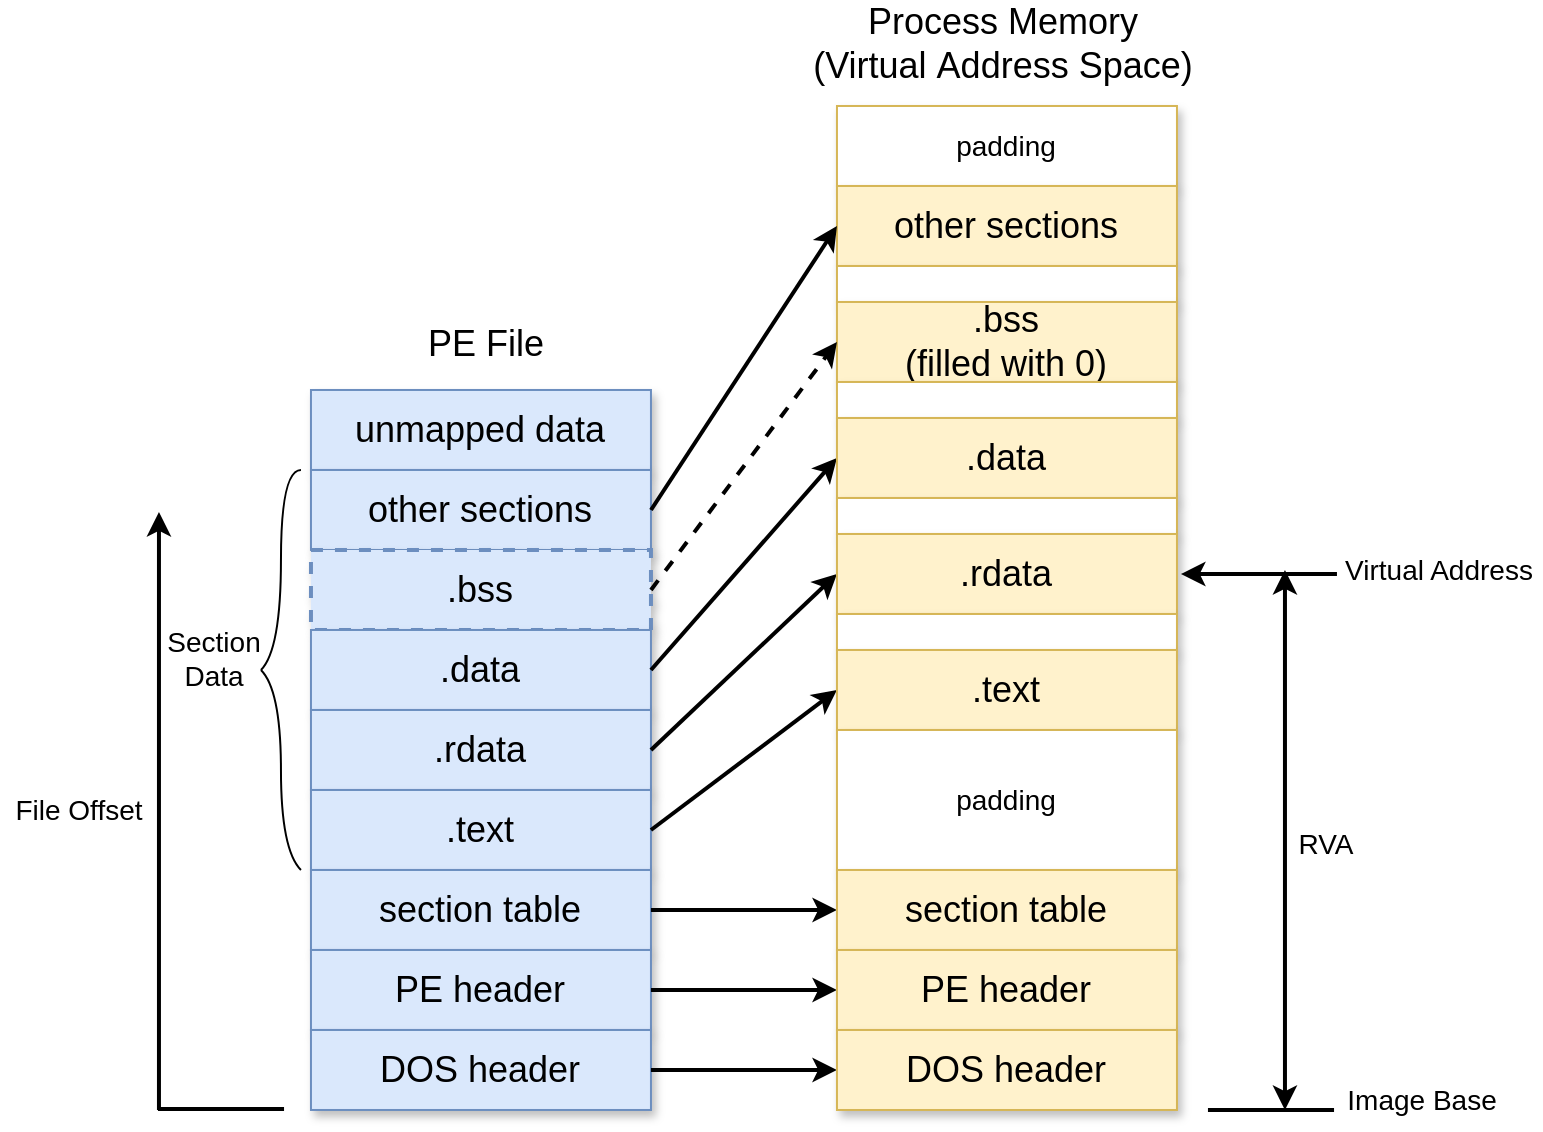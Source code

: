 <mxfile version="17.4.2" type="device"><diagram id="PbrVUaqXcCx8RJ7HCd8X" name="P1"><mxGraphModel dx="1024" dy="636" grid="1" gridSize="9.842" guides="1" tooltips="1" connect="1" arrows="1" fold="1" page="1" pageScale="1" pageWidth="1169" pageHeight="827" background="#ffffff" math="0" shadow="0"><root><mxCell id="0"/><mxCell id="1" parent="0"/><mxCell id="35zQQafEEKsDv09KQR0X-1" value="padding" style="whiteSpace=wrap;html=1;shadow=1;fontSize=14;fillColor=#FFFFFF;strokeColor=#d6b656;fontColor=#000000;" parent="1" vertex="1"><mxGeometry x="575.48" y="103.99" width="170" height="40" as="geometry"/></mxCell><mxCell id="35zQQafEEKsDv09KQR0X-2" value="other sections" style="whiteSpace=wrap;html=1;shadow=1;fontSize=18;fillColor=#fff2cc;strokeColor=#d6b656;fontColor=#000000;" parent="1" vertex="1"><mxGeometry x="575.48" y="143.99" width="170" height="40" as="geometry"/></mxCell><mxCell id="35zQQafEEKsDv09KQR0X-3" value="" style="group;fontColor=#000000;" parent="1" vertex="1" connectable="0"><mxGeometry x="575.48" y="183.99" width="170" height="58" as="geometry"/></mxCell><mxCell id="35zQQafEEKsDv09KQR0X-4" value="" style="whiteSpace=wrap;html=1;shadow=1;fontSize=14;fillColor=#FFFFFF;strokeColor=#d6b656;" parent="35zQQafEEKsDv09KQR0X-3" vertex="1"><mxGeometry width="170" height="18" as="geometry"/></mxCell><mxCell id="35zQQafEEKsDv09KQR0X-5" value=".bss&lt;br style=&quot;font-size: 18px;&quot;&gt;(filled with 0)" style="whiteSpace=wrap;html=1;shadow=1;fontSize=18;fillColor=#fff2cc;strokeColor=#d6b656;fontColor=#000000;" parent="35zQQafEEKsDv09KQR0X-3" vertex="1"><mxGeometry y="18" width="170" height="40" as="geometry"/></mxCell><mxCell id="35zQQafEEKsDv09KQR0X-6" value="unmapped data" style="whiteSpace=wrap;html=1;shadow=1;fontSize=18;fillColor=#dae8fc;strokeColor=#6c8ebf;fontColor=#000000;" parent="1" vertex="1"><mxGeometry x="312.48" y="245.99" width="170" height="40" as="geometry"/></mxCell><mxCell id="35zQQafEEKsDv09KQR0X-7" value="other sections" style="whiteSpace=wrap;html=1;shadow=1;fontSize=18;fillColor=#dae8fc;strokeColor=#6c8ebf;fontColor=#000000;" parent="1" vertex="1"><mxGeometry x="312.48" y="285.99" width="170" height="40" as="geometry"/></mxCell><mxCell id="35zQQafEEKsDv09KQR0X-8" value=".bss" style="whiteSpace=wrap;html=1;shadow=1;fontSize=18;fillColor=#dae8fc;strokeColor=#6c8ebf;dashed=1;strokeWidth=2;fontColor=#000000;sketch=0;" parent="1" vertex="1"><mxGeometry x="312.48" y="325.99" width="170" height="40" as="geometry"/></mxCell><mxCell id="35zQQafEEKsDv09KQR0X-9" value=".data" style="whiteSpace=wrap;html=1;shadow=1;fontSize=18;fillColor=#dae8fc;strokeColor=#6c8ebf;strokeWidth=1;fontColor=#000000;" parent="1" vertex="1"><mxGeometry x="312.48" y="365.99" width="170" height="40" as="geometry"/></mxCell><mxCell id="35zQQafEEKsDv09KQR0X-10" value=".rdata" style="whiteSpace=wrap;html=1;shadow=1;fontSize=18;fillColor=#dae8fc;strokeColor=#6c8ebf;strokeWidth=1;fontColor=#000000;" parent="1" vertex="1"><mxGeometry x="312.48" y="405.99" width="170" height="40" as="geometry"/></mxCell><mxCell id="35zQQafEEKsDv09KQR0X-11" value=".text" style="whiteSpace=wrap;html=1;shadow=1;fontSize=18;fillColor=#dae8fc;strokeColor=#6c8ebf;fontColor=#000000;" parent="1" vertex="1"><mxGeometry x="312.48" y="445.99" width="170" height="40" as="geometry"/></mxCell><mxCell id="35zQQafEEKsDv09KQR0X-12" value="section table" style="whiteSpace=wrap;html=1;shadow=1;fontSize=18;fillColor=#dae8fc;strokeColor=#6c8ebf;fontColor=#000000;" parent="1" vertex="1"><mxGeometry x="312.48" y="485.99" width="170" height="40" as="geometry"/></mxCell><mxCell id="35zQQafEEKsDv09KQR0X-13" value="PE header" style="whiteSpace=wrap;html=1;shadow=1;fontSize=18;fillColor=#dae8fc;strokeColor=#6c8ebf;fontColor=#000000;" parent="1" vertex="1"><mxGeometry x="312.48" y="525.99" width="170" height="40" as="geometry"/></mxCell><mxCell id="35zQQafEEKsDv09KQR0X-14" value="DOS header" style="whiteSpace=wrap;html=1;shadow=1;fontSize=18;fillColor=#dae8fc;strokeColor=#6c8ebf;fontColor=#000000;" parent="1" vertex="1"><mxGeometry x="312.48" y="565.99" width="170" height="40" as="geometry"/></mxCell><mxCell id="35zQQafEEKsDv09KQR0X-15" value="" style="endArrow=none;html=1;entryX=0.012;entryY=0.975;entryDx=0;entryDy=0;entryPerimeter=0;strokeWidth=2;fontColor=#000000;strokeColor=#000000;" parent="1" edge="1"><mxGeometry width="50" height="50" relative="1" as="geometry"><mxPoint x="235.98" y="605.49" as="sourcePoint"/><mxPoint x="299.02" y="605.49" as="targetPoint"/></mxGeometry></mxCell><mxCell id="35zQQafEEKsDv09KQR0X-16" value="" style="curved=1;endArrow=none;html=1;strokeWidth=1;endFill=0;strokeColor=#000000;" parent="1" edge="1"><mxGeometry width="50" height="50" relative="1" as="geometry"><mxPoint x="287.48" y="385.99" as="sourcePoint"/><mxPoint x="307.48" y="285.99" as="targetPoint"/><Array as="points"><mxPoint x="297.48" y="375.99"/><mxPoint x="297.48" y="285.99"/></Array></mxGeometry></mxCell><mxCell id="35zQQafEEKsDv09KQR0X-17" value="" style="curved=1;endArrow=none;html=1;strokeWidth=1;endFill=0;strokeColor=#000000;" parent="1" edge="1"><mxGeometry width="50" height="50" relative="1" as="geometry"><mxPoint x="287.48" y="385.99" as="sourcePoint"/><mxPoint x="307.48" y="485.99" as="targetPoint"/><Array as="points"><mxPoint x="297.48" y="395.99"/><mxPoint x="297.48" y="475.99"/></Array></mxGeometry></mxCell><mxCell id="35zQQafEEKsDv09KQR0X-18" value="Section Data" style="text;html=1;strokeColor=none;fillColor=none;align=center;verticalAlign=middle;whiteSpace=wrap;rounded=0;dashed=1;fontSize=14;fontColor=#000000;" parent="1" vertex="1"><mxGeometry x="244.48" y="369.99" width="40" height="20" as="geometry"/></mxCell><mxCell id="35zQQafEEKsDv09KQR0X-19" value="" style="endArrow=classic;html=1;strokeWidth=2;fontColor=#000000;fillColor=#0050ef;strokeColor=#000000;" parent="1" edge="1"><mxGeometry width="50" height="50" relative="1" as="geometry"><mxPoint x="236.48" y="605.99" as="sourcePoint"/><mxPoint x="236.48" y="306.99" as="targetPoint"/></mxGeometry></mxCell><mxCell id="35zQQafEEKsDv09KQR0X-20" value="File Offset" style="text;html=1;strokeColor=none;fillColor=none;align=center;verticalAlign=middle;whiteSpace=wrap;rounded=0;dashed=1;fontSize=14;fontColor=#000000;" parent="1" vertex="1"><mxGeometry x="157.48" y="445.99" width="79" height="20" as="geometry"/></mxCell><mxCell id="35zQQafEEKsDv09KQR0X-21" value="" style="endArrow=classic;html=1;strokeWidth=2;exitX=1;exitY=0.5;exitDx=0;exitDy=0;entryX=0;entryY=0.5;entryDx=0;entryDy=0;strokeColor=#000000;" parent="1" source="35zQQafEEKsDv09KQR0X-14" target="35zQQafEEKsDv09KQR0X-46" edge="1"><mxGeometry width="50" height="50" relative="1" as="geometry"><mxPoint x="425.48" y="635.99" as="sourcePoint"/><mxPoint x="565.48" y="636.49" as="targetPoint"/></mxGeometry></mxCell><mxCell id="35zQQafEEKsDv09KQR0X-22" value="" style="endArrow=classic;html=1;strokeWidth=2;exitX=1;exitY=0.5;exitDx=0;exitDy=0;strokeColor=#000000;" parent="1" source="35zQQafEEKsDv09KQR0X-13" target="35zQQafEEKsDv09KQR0X-45" edge="1"><mxGeometry width="50" height="50" relative="1" as="geometry"><mxPoint x="492.48" y="595.99" as="sourcePoint"/><mxPoint x="585.48" y="595.99" as="targetPoint"/></mxGeometry></mxCell><mxCell id="35zQQafEEKsDv09KQR0X-23" value="" style="endArrow=classic;html=1;strokeWidth=2;exitX=1;exitY=0.5;exitDx=0;exitDy=0;entryX=0;entryY=0.5;entryDx=0;entryDy=0;strokeColor=#000000;" parent="1" source="35zQQafEEKsDv09KQR0X-12" target="35zQQafEEKsDv09KQR0X-44" edge="1"><mxGeometry width="50" height="50" relative="1" as="geometry"><mxPoint x="502.48" y="605.99" as="sourcePoint"/><mxPoint x="595.48" y="605.99" as="targetPoint"/></mxGeometry></mxCell><mxCell id="35zQQafEEKsDv09KQR0X-24" value="" style="endArrow=classic;html=1;strokeWidth=2;exitX=1;exitY=0.5;exitDx=0;exitDy=0;entryX=0;entryY=0.5;entryDx=0;entryDy=0;strokeColor=#000000;" parent="1" source="35zQQafEEKsDv09KQR0X-11" target="35zQQafEEKsDv09KQR0X-42" edge="1"><mxGeometry width="50" height="50" relative="1" as="geometry"><mxPoint x="492.48" y="515.99" as="sourcePoint"/><mxPoint x="585.48" y="515.99" as="targetPoint"/></mxGeometry></mxCell><mxCell id="35zQQafEEKsDv09KQR0X-25" value="" style="endArrow=classic;html=1;strokeWidth=2;exitX=1;exitY=0.5;exitDx=0;exitDy=0;entryX=0;entryY=0.5;entryDx=0;entryDy=0;strokeColor=#000000;" parent="1" source="35zQQafEEKsDv09KQR0X-10" target="35zQQafEEKsDv09KQR0X-40" edge="1"><mxGeometry width="50" height="50" relative="1" as="geometry"><mxPoint x="492.48" y="475.99" as="sourcePoint"/><mxPoint x="585.48" y="404.99" as="targetPoint"/></mxGeometry></mxCell><mxCell id="35zQQafEEKsDv09KQR0X-26" value="" style="endArrow=classic;html=1;strokeWidth=2;exitX=1;exitY=0.5;exitDx=0;exitDy=0;entryX=0;entryY=0.5;entryDx=0;entryDy=0;strokeColor=#000000;" parent="1" source="35zQQafEEKsDv09KQR0X-9" target="35zQQafEEKsDv09KQR0X-38" edge="1"><mxGeometry width="50" height="50" relative="1" as="geometry"><mxPoint x="492.48" y="435.99" as="sourcePoint"/><mxPoint x="585.48" y="347.99" as="targetPoint"/></mxGeometry></mxCell><mxCell id="35zQQafEEKsDv09KQR0X-27" value="" style="endArrow=classic;html=1;strokeWidth=2;exitX=1;exitY=0.5;exitDx=0;exitDy=0;entryX=0;entryY=0.5;entryDx=0;entryDy=0;dashed=1;strokeColor=#000000;" parent="1" source="35zQQafEEKsDv09KQR0X-8" target="35zQQafEEKsDv09KQR0X-5" edge="1"><mxGeometry width="50" height="50" relative="1" as="geometry"><mxPoint x="492.48" y="395.99" as="sourcePoint"/><mxPoint x="585.48" y="289.99" as="targetPoint"/></mxGeometry></mxCell><mxCell id="35zQQafEEKsDv09KQR0X-28" value="" style="endArrow=classic;html=1;strokeWidth=2;exitX=1;exitY=0.5;exitDx=0;exitDy=0;entryX=0;entryY=0.5;entryDx=0;entryDy=0;strokeColor=#000000;" parent="1" source="35zQQafEEKsDv09KQR0X-7" target="35zQQafEEKsDv09KQR0X-2" edge="1"><mxGeometry width="50" height="50" relative="1" as="geometry"><mxPoint x="492.48" y="395.99" as="sourcePoint"/><mxPoint x="585.48" y="289.99" as="targetPoint"/></mxGeometry></mxCell><mxCell id="35zQQafEEKsDv09KQR0X-29" value="PE File" style="text;html=1;strokeColor=none;fillColor=none;align=center;verticalAlign=middle;whiteSpace=wrap;rounded=0;dashed=1;fontSize=18;fontColor=#000000;" parent="1" vertex="1"><mxGeometry x="365.48" y="212.99" width="70" height="20" as="geometry"/></mxCell><mxCell id="35zQQafEEKsDv09KQR0X-30" value="Process Memory&lt;br&gt;(Virtual&amp;nbsp;Address Space)" style="text;html=1;strokeColor=none;fillColor=none;align=center;verticalAlign=middle;whiteSpace=wrap;rounded=0;dashed=1;fontSize=18;fontColor=#000000;" parent="1" vertex="1"><mxGeometry x="513.48" y="62.99" width="291" height="20" as="geometry"/></mxCell><mxCell id="35zQQafEEKsDv09KQR0X-31" value="" style="endArrow=none;html=1;entryX=0.012;entryY=0.975;entryDx=0;entryDy=0;entryPerimeter=0;strokeWidth=2;strokeColor=#000000;" parent="1" edge="1"><mxGeometry width="50" height="50" relative="1" as="geometry"><mxPoint x="760.98" y="605.99" as="sourcePoint"/><mxPoint x="824.02" y="605.99" as="targetPoint"/></mxGeometry></mxCell><mxCell id="35zQQafEEKsDv09KQR0X-32" value="Image Base" style="text;html=1;strokeColor=none;fillColor=none;align=center;verticalAlign=middle;whiteSpace=wrap;rounded=0;dashed=1;fontSize=14;fontColor=#000000;" parent="1" vertex="1"><mxGeometry x="823.48" y="590.99" width="90" height="20" as="geometry"/></mxCell><mxCell id="35zQQafEEKsDv09KQR0X-33" value="" style="endArrow=classic;html=1;entryX=0.012;entryY=0.975;entryDx=0;entryDy=0;entryPerimeter=0;strokeWidth=2;endFill=1;strokeColor=#000000;" parent="1" edge="1"><mxGeometry width="50" height="50" relative="1" as="geometry"><mxPoint x="825.48" y="337.99" as="sourcePoint"/><mxPoint x="747.48" y="337.99" as="targetPoint"/></mxGeometry></mxCell><mxCell id="35zQQafEEKsDv09KQR0X-34" value="" style="endArrow=classic;html=1;strokeWidth=2;startArrow=classic;startFill=1;strokeColor=#000000;" parent="1" edge="1"><mxGeometry width="50" height="50" relative="1" as="geometry"><mxPoint x="799.48" y="605.99" as="sourcePoint"/><mxPoint x="799.48" y="335.99" as="targetPoint"/></mxGeometry></mxCell><mxCell id="35zQQafEEKsDv09KQR0X-35" value="Virtual Address" style="text;html=1;strokeColor=none;fillColor=none;align=center;verticalAlign=middle;whiteSpace=wrap;rounded=0;dashed=1;fontSize=14;fontColor=#000000;" parent="1" vertex="1"><mxGeometry x="826.48" y="325.99" width="101" height="20" as="geometry"/></mxCell><mxCell id="35zQQafEEKsDv09KQR0X-36" value="RVA" style="text;html=1;strokeColor=none;fillColor=none;align=center;verticalAlign=middle;whiteSpace=wrap;rounded=0;dashed=1;fontSize=14;fontColor=#000000;" parent="1" vertex="1"><mxGeometry x="800.48" y="462.99" width="40" height="20" as="geometry"/></mxCell><mxCell id="35zQQafEEKsDv09KQR0X-37" value="" style="whiteSpace=wrap;html=1;shadow=1;fontSize=14;fillColor=#FFFFFF;strokeColor=#d6b656;fontColor=#000000;" parent="1" vertex="1"><mxGeometry x="575.48" y="241.99" width="170" height="18" as="geometry"/></mxCell><mxCell id="35zQQafEEKsDv09KQR0X-38" value=".data" style="whiteSpace=wrap;html=1;shadow=1;fontSize=18;fillColor=#fff2cc;strokeColor=#d6b656;fontColor=#000000;" parent="1" vertex="1"><mxGeometry x="575.48" y="259.99" width="170" height="40" as="geometry"/></mxCell><mxCell id="35zQQafEEKsDv09KQR0X-39" value="" style="whiteSpace=wrap;html=1;shadow=1;fontSize=14;fillColor=#FFFFFF;strokeColor=#d6b656;" parent="1" vertex="1"><mxGeometry x="575.48" y="299.99" width="170" height="18" as="geometry"/></mxCell><mxCell id="35zQQafEEKsDv09KQR0X-40" value=".rdata" style="whiteSpace=wrap;html=1;shadow=1;fontSize=18;fillColor=#fff2cc;strokeColor=#d6b656;fontColor=#000000;" parent="1" vertex="1"><mxGeometry x="575.48" y="317.99" width="170" height="40" as="geometry"/></mxCell><mxCell id="35zQQafEEKsDv09KQR0X-41" value="" style="whiteSpace=wrap;html=1;shadow=1;fontSize=14;fillColor=#FFFFFF;strokeColor=#d6b656;" parent="1" vertex="1"><mxGeometry x="575.48" y="357.99" width="170" height="18" as="geometry"/></mxCell><mxCell id="35zQQafEEKsDv09KQR0X-42" value=".text" style="whiteSpace=wrap;html=1;shadow=1;fontSize=18;fillColor=#fff2cc;strokeColor=#d6b656;fontColor=#000000;" parent="1" vertex="1"><mxGeometry x="575.48" y="375.99" width="170" height="40" as="geometry"/></mxCell><mxCell id="35zQQafEEKsDv09KQR0X-43" value="padding" style="whiteSpace=wrap;html=1;shadow=1;fontSize=14;fillColor=#FFFFFF;strokeColor=#d6b656;fontColor=#000000;" parent="1" vertex="1"><mxGeometry x="575.48" y="415.99" width="170" height="70" as="geometry"/></mxCell><mxCell id="35zQQafEEKsDv09KQR0X-44" value="section table" style="whiteSpace=wrap;html=1;shadow=1;fontSize=18;fillColor=#fff2cc;strokeColor=#d6b656;fontColor=#000000;" parent="1" vertex="1"><mxGeometry x="575.48" y="485.99" width="170" height="40" as="geometry"/></mxCell><mxCell id="35zQQafEEKsDv09KQR0X-45" value="PE header" style="whiteSpace=wrap;html=1;shadow=1;fontSize=18;fillColor=#fff2cc;strokeColor=#d6b656;fontColor=#000000;" parent="1" vertex="1"><mxGeometry x="575.48" y="525.99" width="170" height="40" as="geometry"/></mxCell><mxCell id="35zQQafEEKsDv09KQR0X-46" value="DOS header" style="whiteSpace=wrap;html=1;shadow=1;fontSize=18;fillColor=#fff2cc;strokeColor=#d6b656;fontColor=#000000;" parent="1" vertex="1"><mxGeometry x="575.48" y="565.99" width="170" height="40" as="geometry"/></mxCell></root></mxGraphModel></diagram></mxfile>